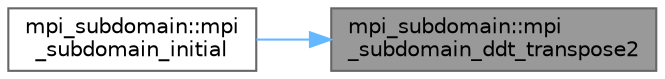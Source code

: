 digraph "mpi_subdomain::mpi_subdomain_ddt_transpose2"
{
 // LATEX_PDF_SIZE
  bgcolor="transparent";
  edge [fontname=Helvetica,fontsize=10,labelfontname=Helvetica,labelfontsize=10];
  node [fontname=Helvetica,fontsize=10,shape=box,height=0.2,width=0.4];
  rankdir="RL";
  Node1 [id="Node000001",label="mpi_subdomain::mpi\l_subdomain_ddt_transpose2",height=0.2,width=0.4,color="gray40", fillcolor="grey60", style="filled", fontcolor="black",tooltip="Build derived datatypes for FFT with transpose scheme 1."];
  Node1 -> Node2 [id="edge1_Node000001_Node000002",dir="back",color="steelblue1",style="solid",tooltip=" "];
  Node2 [id="Node000002",label="mpi_subdomain::mpi\l_subdomain_initial",height=0.2,width=0.4,color="grey40", fillcolor="white", style="filled",URL="$namespacempi__subdomain.html#ac4f8fae60589d5823dd003cf000d666c",tooltip=" "];
}
